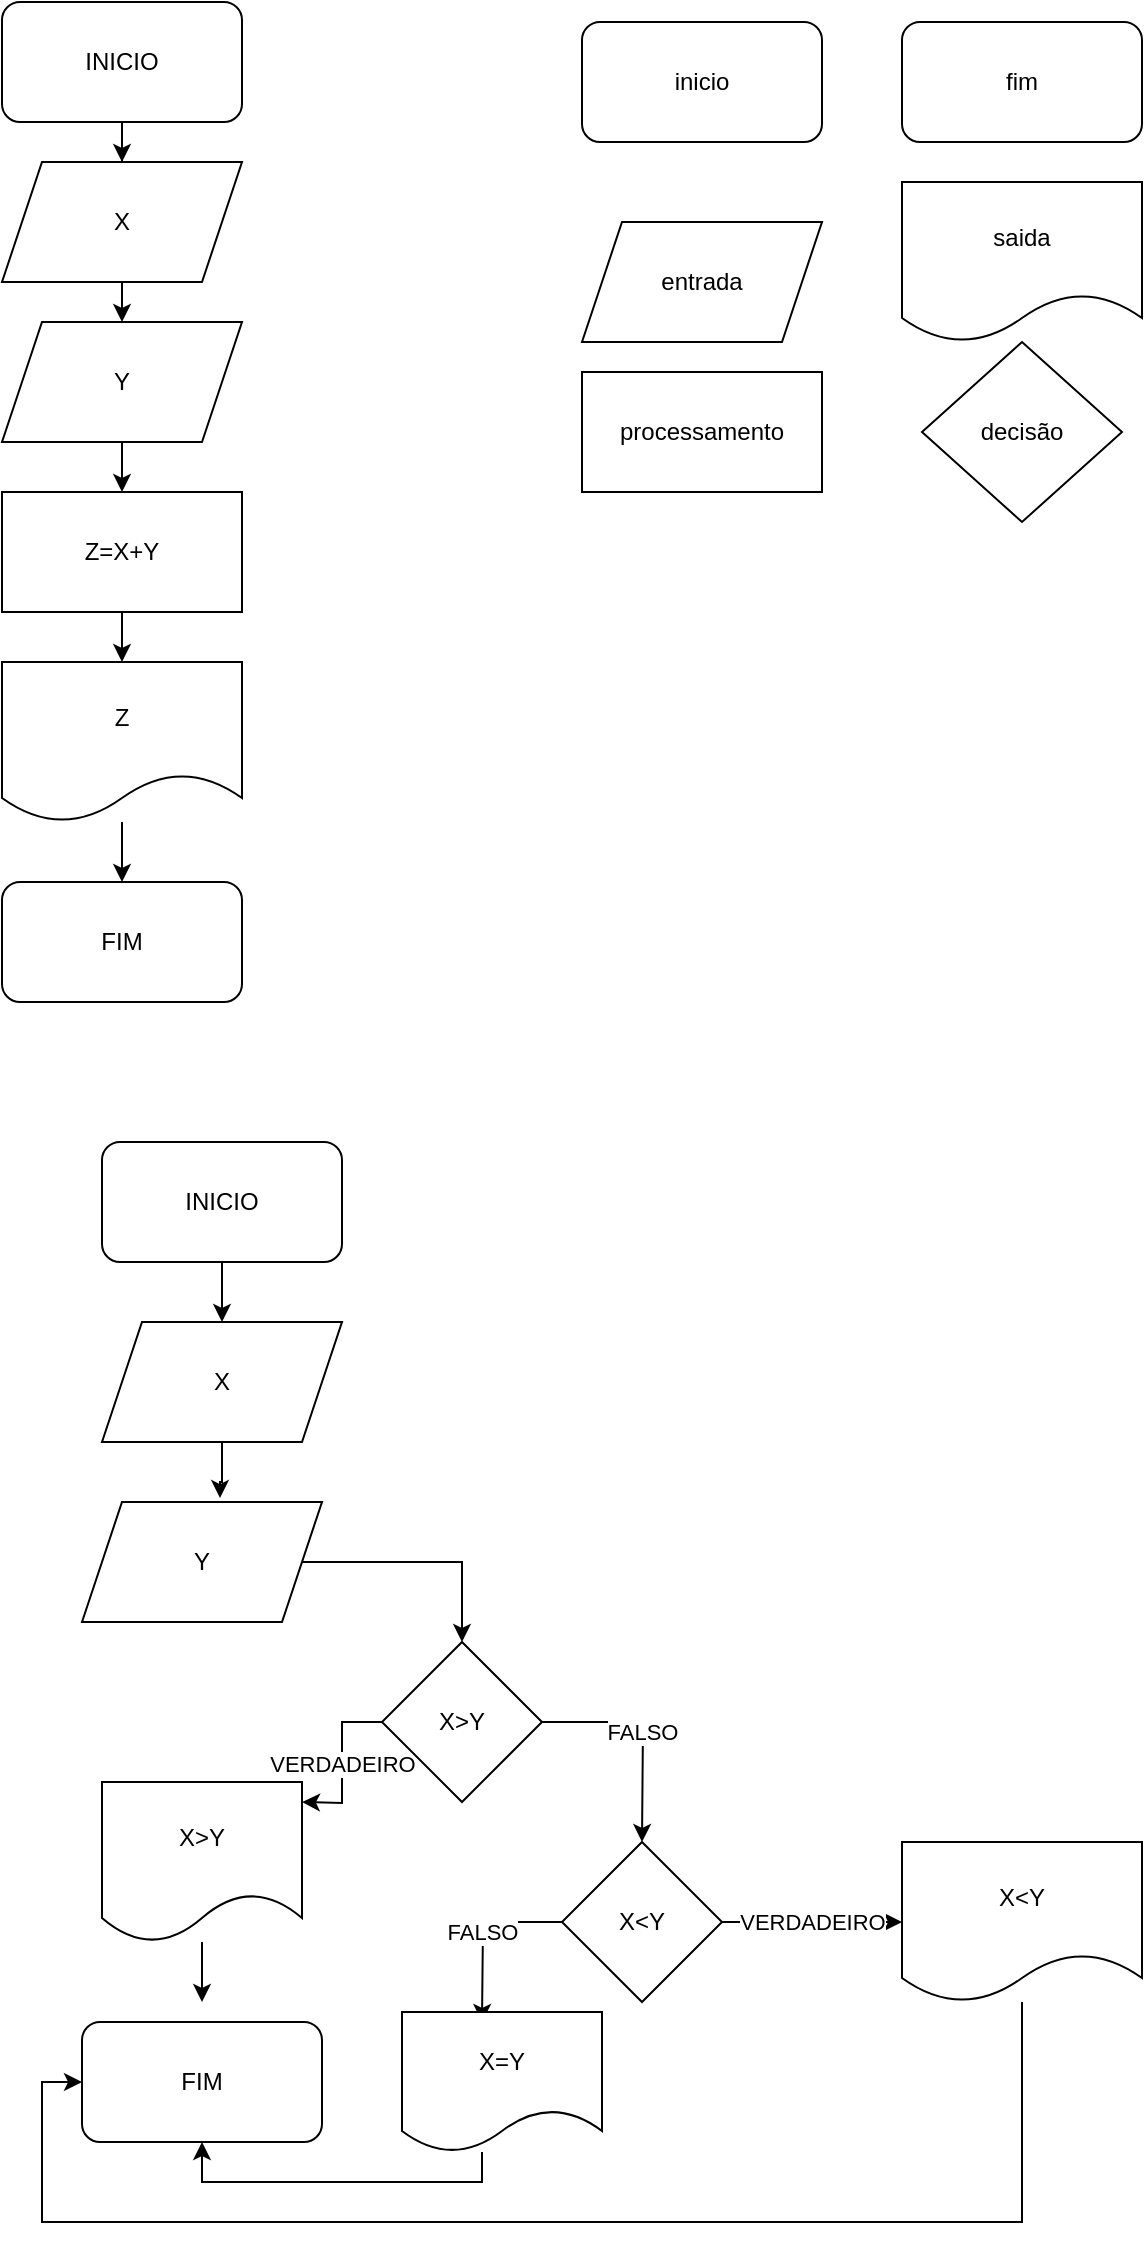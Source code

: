 <mxfile version="17.1.3" type="github">
  <diagram id="C5RBs43oDa-KdzZeNtuy" name="Page-1">
    <mxGraphModel dx="1021" dy="567" grid="1" gridSize="10" guides="1" tooltips="1" connect="1" arrows="1" fold="1" page="1" pageScale="1" pageWidth="827" pageHeight="1169" math="0" shadow="0">
      <root>
        <mxCell id="WIyWlLk6GJQsqaUBKTNV-0" />
        <mxCell id="WIyWlLk6GJQsqaUBKTNV-1" parent="WIyWlLk6GJQsqaUBKTNV-0" />
        <mxCell id="-UChJ8_I69v-dSxYp6aU-0" value="saida" style="shape=document;whiteSpace=wrap;html=1;boundedLbl=1;" vertex="1" parent="WIyWlLk6GJQsqaUBKTNV-1">
          <mxGeometry x="720" y="90" width="120" height="80" as="geometry" />
        </mxCell>
        <mxCell id="-UChJ8_I69v-dSxYp6aU-1" value="inicio" style="rounded=1;whiteSpace=wrap;html=1;fontStyle=0;strokeColor=#000000;" vertex="1" parent="WIyWlLk6GJQsqaUBKTNV-1">
          <mxGeometry x="560" y="10" width="120" height="60" as="geometry" />
        </mxCell>
        <mxCell id="-UChJ8_I69v-dSxYp6aU-2" value="entrada" style="shape=parallelogram;perimeter=parallelogramPerimeter;whiteSpace=wrap;html=1;fixedSize=1;" vertex="1" parent="WIyWlLk6GJQsqaUBKTNV-1">
          <mxGeometry x="560" y="110" width="120" height="60" as="geometry" />
        </mxCell>
        <mxCell id="-UChJ8_I69v-dSxYp6aU-3" value="processamento" style="rounded=0;whiteSpace=wrap;html=1;" vertex="1" parent="WIyWlLk6GJQsqaUBKTNV-1">
          <mxGeometry x="560" y="185" width="120" height="60" as="geometry" />
        </mxCell>
        <mxCell id="-UChJ8_I69v-dSxYp6aU-4" value="fim" style="rounded=1;whiteSpace=wrap;html=1;" vertex="1" parent="WIyWlLk6GJQsqaUBKTNV-1">
          <mxGeometry x="720" y="10" width="120" height="60" as="geometry" />
        </mxCell>
        <mxCell id="-UChJ8_I69v-dSxYp6aU-5" value="decisão" style="rhombus;whiteSpace=wrap;html=1;" vertex="1" parent="WIyWlLk6GJQsqaUBKTNV-1">
          <mxGeometry x="730" y="170" width="100" height="90" as="geometry" />
        </mxCell>
        <mxCell id="-UChJ8_I69v-dSxYp6aU-33" style="edgeStyle=orthogonalEdgeStyle;rounded=0;orthogonalLoop=1;jettySize=auto;html=1;entryX=0.5;entryY=0;entryDx=0;entryDy=0;" edge="1" parent="WIyWlLk6GJQsqaUBKTNV-1" source="-UChJ8_I69v-dSxYp6aU-18" target="-UChJ8_I69v-dSxYp6aU-21">
          <mxGeometry relative="1" as="geometry" />
        </mxCell>
        <mxCell id="-UChJ8_I69v-dSxYp6aU-18" value="INICIO" style="rounded=1;whiteSpace=wrap;html=1;strokeColor=#000000;" vertex="1" parent="WIyWlLk6GJQsqaUBKTNV-1">
          <mxGeometry x="270" width="120" height="60" as="geometry" />
        </mxCell>
        <mxCell id="-UChJ8_I69v-dSxYp6aU-23" value="" style="edgeStyle=orthogonalEdgeStyle;rounded=0;orthogonalLoop=1;jettySize=auto;html=1;" edge="1" parent="WIyWlLk6GJQsqaUBKTNV-1" source="-UChJ8_I69v-dSxYp6aU-21" target="-UChJ8_I69v-dSxYp6aU-22">
          <mxGeometry relative="1" as="geometry">
            <Array as="points">
              <mxPoint x="330" y="200" />
              <mxPoint x="330" y="200" />
            </Array>
          </mxGeometry>
        </mxCell>
        <mxCell id="-UChJ8_I69v-dSxYp6aU-21" value="X" style="shape=parallelogram;perimeter=parallelogramPerimeter;whiteSpace=wrap;html=1;fixedSize=1;strokeColor=#000000;" vertex="1" parent="WIyWlLk6GJQsqaUBKTNV-1">
          <mxGeometry x="270" y="80" width="120" height="60" as="geometry" />
        </mxCell>
        <mxCell id="-UChJ8_I69v-dSxYp6aU-25" value="" style="edgeStyle=orthogonalEdgeStyle;rounded=0;orthogonalLoop=1;jettySize=auto;html=1;" edge="1" parent="WIyWlLk6GJQsqaUBKTNV-1" source="-UChJ8_I69v-dSxYp6aU-22" target="-UChJ8_I69v-dSxYp6aU-24">
          <mxGeometry relative="1" as="geometry" />
        </mxCell>
        <mxCell id="-UChJ8_I69v-dSxYp6aU-22" value="Y" style="shape=parallelogram;perimeter=parallelogramPerimeter;whiteSpace=wrap;html=1;fixedSize=1;strokeColor=#000000;" vertex="1" parent="WIyWlLk6GJQsqaUBKTNV-1">
          <mxGeometry x="270" y="160" width="120" height="60" as="geometry" />
        </mxCell>
        <mxCell id="-UChJ8_I69v-dSxYp6aU-30" style="edgeStyle=orthogonalEdgeStyle;rounded=0;orthogonalLoop=1;jettySize=auto;html=1;entryX=0.5;entryY=0;entryDx=0;entryDy=0;" edge="1" parent="WIyWlLk6GJQsqaUBKTNV-1" source="-UChJ8_I69v-dSxYp6aU-24" target="-UChJ8_I69v-dSxYp6aU-27">
          <mxGeometry relative="1" as="geometry" />
        </mxCell>
        <mxCell id="-UChJ8_I69v-dSxYp6aU-24" value="Z=X+Y" style="rounded=0;whiteSpace=wrap;html=1;strokeColor=#000000;" vertex="1" parent="WIyWlLk6GJQsqaUBKTNV-1">
          <mxGeometry x="270" y="245" width="120" height="60" as="geometry" />
        </mxCell>
        <mxCell id="-UChJ8_I69v-dSxYp6aU-32" style="edgeStyle=orthogonalEdgeStyle;rounded=0;orthogonalLoop=1;jettySize=auto;html=1;entryX=0.5;entryY=0;entryDx=0;entryDy=0;" edge="1" parent="WIyWlLk6GJQsqaUBKTNV-1" source="-UChJ8_I69v-dSxYp6aU-27" target="-UChJ8_I69v-dSxYp6aU-29">
          <mxGeometry relative="1" as="geometry" />
        </mxCell>
        <mxCell id="-UChJ8_I69v-dSxYp6aU-27" value="Z" style="shape=document;whiteSpace=wrap;html=1;boundedLbl=1;strokeColor=#000000;" vertex="1" parent="WIyWlLk6GJQsqaUBKTNV-1">
          <mxGeometry x="270" y="330" width="120" height="80" as="geometry" />
        </mxCell>
        <mxCell id="-UChJ8_I69v-dSxYp6aU-29" value="FIM" style="rounded=1;whiteSpace=wrap;html=1;strokeColor=#000000;" vertex="1" parent="WIyWlLk6GJQsqaUBKTNV-1">
          <mxGeometry x="270" y="440" width="120" height="60" as="geometry" />
        </mxCell>
        <mxCell id="-UChJ8_I69v-dSxYp6aU-57" style="edgeStyle=orthogonalEdgeStyle;rounded=0;orthogonalLoop=1;jettySize=auto;html=1;entryX=0.5;entryY=0;entryDx=0;entryDy=0;" edge="1" parent="WIyWlLk6GJQsqaUBKTNV-1" source="-UChJ8_I69v-dSxYp6aU-37" target="-UChJ8_I69v-dSxYp6aU-39">
          <mxGeometry relative="1" as="geometry" />
        </mxCell>
        <mxCell id="-UChJ8_I69v-dSxYp6aU-37" value="INICIO" style="rounded=1;whiteSpace=wrap;html=1;strokeColor=#000000;" vertex="1" parent="WIyWlLk6GJQsqaUBKTNV-1">
          <mxGeometry x="320" y="570" width="120" height="60" as="geometry" />
        </mxCell>
        <mxCell id="-UChJ8_I69v-dSxYp6aU-58" style="edgeStyle=orthogonalEdgeStyle;rounded=0;orthogonalLoop=1;jettySize=auto;html=1;entryX=0.575;entryY=-0.033;entryDx=0;entryDy=0;entryPerimeter=0;" edge="1" parent="WIyWlLk6GJQsqaUBKTNV-1" source="-UChJ8_I69v-dSxYp6aU-39" target="-UChJ8_I69v-dSxYp6aU-41">
          <mxGeometry relative="1" as="geometry" />
        </mxCell>
        <mxCell id="-UChJ8_I69v-dSxYp6aU-39" value="X" style="shape=parallelogram;perimeter=parallelogramPerimeter;whiteSpace=wrap;html=1;fixedSize=1;strokeColor=#000000;" vertex="1" parent="WIyWlLk6GJQsqaUBKTNV-1">
          <mxGeometry x="320" y="660" width="120" height="60" as="geometry" />
        </mxCell>
        <mxCell id="-UChJ8_I69v-dSxYp6aU-47" style="edgeStyle=orthogonalEdgeStyle;rounded=0;orthogonalLoop=1;jettySize=auto;html=1;" edge="1" parent="WIyWlLk6GJQsqaUBKTNV-1" source="-UChJ8_I69v-dSxYp6aU-41" target="-UChJ8_I69v-dSxYp6aU-48">
          <mxGeometry relative="1" as="geometry">
            <mxPoint x="500" y="820" as="targetPoint" />
          </mxGeometry>
        </mxCell>
        <mxCell id="-UChJ8_I69v-dSxYp6aU-41" value="Y" style="shape=parallelogram;perimeter=parallelogramPerimeter;whiteSpace=wrap;html=1;fixedSize=1;strokeColor=#000000;" vertex="1" parent="WIyWlLk6GJQsqaUBKTNV-1">
          <mxGeometry x="310" y="750" width="120" height="60" as="geometry" />
        </mxCell>
        <mxCell id="-UChJ8_I69v-dSxYp6aU-51" value="VERDADEIRO" style="edgeStyle=orthogonalEdgeStyle;rounded=0;orthogonalLoop=1;jettySize=auto;html=1;" edge="1" parent="WIyWlLk6GJQsqaUBKTNV-1" source="-UChJ8_I69v-dSxYp6aU-48">
          <mxGeometry relative="1" as="geometry">
            <mxPoint x="420" y="900" as="targetPoint" />
          </mxGeometry>
        </mxCell>
        <mxCell id="-UChJ8_I69v-dSxYp6aU-55" value="FALSO" style="edgeStyle=orthogonalEdgeStyle;rounded=0;orthogonalLoop=1;jettySize=auto;html=1;" edge="1" parent="WIyWlLk6GJQsqaUBKTNV-1" source="-UChJ8_I69v-dSxYp6aU-48">
          <mxGeometry relative="1" as="geometry">
            <mxPoint x="590" y="920" as="targetPoint" />
          </mxGeometry>
        </mxCell>
        <mxCell id="-UChJ8_I69v-dSxYp6aU-48" value="X&amp;gt;Y" style="rhombus;whiteSpace=wrap;html=1;strokeColor=#000000;" vertex="1" parent="WIyWlLk6GJQsqaUBKTNV-1">
          <mxGeometry x="460" y="820" width="80" height="80" as="geometry" />
        </mxCell>
        <mxCell id="-UChJ8_I69v-dSxYp6aU-53" style="edgeStyle=orthogonalEdgeStyle;rounded=0;orthogonalLoop=1;jettySize=auto;html=1;" edge="1" parent="WIyWlLk6GJQsqaUBKTNV-1" source="-UChJ8_I69v-dSxYp6aU-52">
          <mxGeometry relative="1" as="geometry">
            <mxPoint x="370" y="1000" as="targetPoint" />
          </mxGeometry>
        </mxCell>
        <mxCell id="-UChJ8_I69v-dSxYp6aU-52" value="X&amp;gt;Y" style="shape=document;whiteSpace=wrap;html=1;boundedLbl=1;strokeColor=#000000;" vertex="1" parent="WIyWlLk6GJQsqaUBKTNV-1">
          <mxGeometry x="320" y="890" width="100" height="80" as="geometry" />
        </mxCell>
        <mxCell id="-UChJ8_I69v-dSxYp6aU-60" value="VERDADEIRO" style="edgeStyle=orthogonalEdgeStyle;rounded=0;orthogonalLoop=1;jettySize=auto;html=1;exitX=1;exitY=0.5;exitDx=0;exitDy=0;entryX=0;entryY=0.5;entryDx=0;entryDy=0;" edge="1" parent="WIyWlLk6GJQsqaUBKTNV-1" source="-UChJ8_I69v-dSxYp6aU-65" target="-UChJ8_I69v-dSxYp6aU-66">
          <mxGeometry relative="1" as="geometry">
            <mxPoint x="700" y="959.5" as="targetPoint" />
            <mxPoint x="670" y="959.5" as="sourcePoint" />
          </mxGeometry>
        </mxCell>
        <mxCell id="-UChJ8_I69v-dSxYp6aU-69" value="FALSO" style="edgeStyle=orthogonalEdgeStyle;rounded=0;orthogonalLoop=1;jettySize=auto;html=1;" edge="1" parent="WIyWlLk6GJQsqaUBKTNV-1" source="-UChJ8_I69v-dSxYp6aU-65">
          <mxGeometry relative="1" as="geometry">
            <mxPoint x="510" y="1010" as="targetPoint" />
          </mxGeometry>
        </mxCell>
        <mxCell id="-UChJ8_I69v-dSxYp6aU-65" value="X&amp;lt;Y" style="rhombus;whiteSpace=wrap;html=1;strokeColor=#000000;" vertex="1" parent="WIyWlLk6GJQsqaUBKTNV-1">
          <mxGeometry x="550" y="920" width="80" height="80" as="geometry" />
        </mxCell>
        <mxCell id="-UChJ8_I69v-dSxYp6aU-77" style="edgeStyle=orthogonalEdgeStyle;rounded=0;orthogonalLoop=1;jettySize=auto;html=1;entryX=0;entryY=0.5;entryDx=0;entryDy=0;" edge="1" parent="WIyWlLk6GJQsqaUBKTNV-1" source="-UChJ8_I69v-dSxYp6aU-66" target="-UChJ8_I69v-dSxYp6aU-78">
          <mxGeometry relative="1" as="geometry">
            <mxPoint x="767" y="1030" as="targetPoint" />
            <Array as="points">
              <mxPoint x="780" y="1110" />
              <mxPoint x="290" y="1110" />
              <mxPoint x="290" y="1040" />
            </Array>
          </mxGeometry>
        </mxCell>
        <mxCell id="-UChJ8_I69v-dSxYp6aU-66" value="X&amp;lt;Y" style="shape=document;whiteSpace=wrap;html=1;boundedLbl=1;strokeColor=#000000;" vertex="1" parent="WIyWlLk6GJQsqaUBKTNV-1">
          <mxGeometry x="720" y="920" width="120" height="80" as="geometry" />
        </mxCell>
        <mxCell id="-UChJ8_I69v-dSxYp6aU-71" style="edgeStyle=orthogonalEdgeStyle;rounded=0;orthogonalLoop=1;jettySize=auto;html=1;entryX=0.5;entryY=1;entryDx=0;entryDy=0;" edge="1" parent="WIyWlLk6GJQsqaUBKTNV-1" source="-UChJ8_I69v-dSxYp6aU-70" target="-UChJ8_I69v-dSxYp6aU-78">
          <mxGeometry relative="1" as="geometry">
            <mxPoint x="520.059" y="1100" as="targetPoint" />
            <Array as="points">
              <mxPoint x="510" y="1090" />
              <mxPoint x="370" y="1090" />
            </Array>
          </mxGeometry>
        </mxCell>
        <mxCell id="-UChJ8_I69v-dSxYp6aU-70" value="X=Y" style="shape=document;whiteSpace=wrap;html=1;boundedLbl=1;strokeColor=#000000;" vertex="1" parent="WIyWlLk6GJQsqaUBKTNV-1">
          <mxGeometry x="470" y="1005" width="100" height="70" as="geometry" />
        </mxCell>
        <mxCell id="-UChJ8_I69v-dSxYp6aU-78" value="FIM" style="rounded=1;whiteSpace=wrap;html=1;strokeColor=#000000;" vertex="1" parent="WIyWlLk6GJQsqaUBKTNV-1">
          <mxGeometry x="310" y="1010" width="120" height="60" as="geometry" />
        </mxCell>
      </root>
    </mxGraphModel>
  </diagram>
</mxfile>
